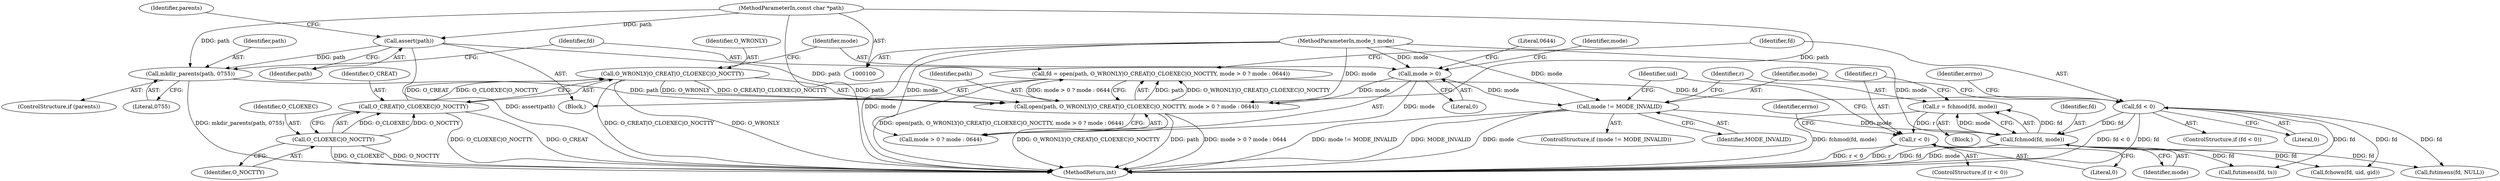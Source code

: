 digraph "1_systemd_06eeacb6fe029804f296b065b3ce91e796e1cd0e@API" {
"1000146" [label="(Call,r = fchmod(fd, mode))"];
"1000148" [label="(Call,fchmod(fd, mode))"];
"1000135" [label="(Call,fd < 0)"];
"1000117" [label="(Call,fd = open(path, O_WRONLY|O_CREAT|O_CLOEXEC|O_NOCTTY, mode > 0 ? mode : 0644))"];
"1000119" [label="(Call,open(path, O_WRONLY|O_CREAT|O_CLOEXEC|O_NOCTTY, mode > 0 ? mode : 0644))"];
"1000114" [label="(Call,mkdir_parents(path, 0755))"];
"1000110" [label="(Call,assert(path))"];
"1000101" [label="(MethodParameterIn,const char *path)"];
"1000121" [label="(Call,O_WRONLY|O_CREAT|O_CLOEXEC|O_NOCTTY)"];
"1000123" [label="(Call,O_CREAT|O_CLOEXEC|O_NOCTTY)"];
"1000125" [label="(Call,O_CLOEXEC|O_NOCTTY)"];
"1000129" [label="(Call,mode > 0)"];
"1000106" [label="(MethodParameterIn,mode_t mode)"];
"1000142" [label="(Call,mode != MODE_INVALID)"];
"1000152" [label="(Call,r < 0)"];
"1000110" [label="(Call,assert(path))"];
"1000111" [label="(Identifier,path)"];
"1000112" [label="(ControlStructure,if (parents))"];
"1000153" [label="(Identifier,r)"];
"1000151" [label="(ControlStructure,if (r < 0))"];
"1000148" [label="(Call,fchmod(fd, mode))"];
"1000114" [label="(Call,mkdir_parents(path, 0755))"];
"1000146" [label="(Call,r = fchmod(fd, mode))"];
"1000150" [label="(Identifier,mode)"];
"1000116" [label="(Literal,0755)"];
"1000117" [label="(Call,fd = open(path, O_WRONLY|O_CREAT|O_CLOEXEC|O_NOCTTY, mode > 0 ? mode : 0644))"];
"1000141" [label="(ControlStructure,if (mode != MODE_INVALID))"];
"1000169" [label="(Call,fchown(fd, uid, gid))"];
"1000121" [label="(Call,O_WRONLY|O_CREAT|O_CLOEXEC|O_NOCTTY)"];
"1000154" [label="(Literal,0)"];
"1000140" [label="(Identifier,errno)"];
"1000137" [label="(Literal,0)"];
"1000149" [label="(Identifier,fd)"];
"1000207" [label="(Call,futimens(fd, NULL))"];
"1000127" [label="(Identifier,O_NOCTTY)"];
"1000120" [label="(Identifier,path)"];
"1000131" [label="(Literal,0)"];
"1000115" [label="(Identifier,path)"];
"1000144" [label="(Identifier,MODE_INVALID)"];
"1000157" [label="(Identifier,errno)"];
"1000201" [label="(Call,futimens(fd, ts))"];
"1000126" [label="(Identifier,O_CLOEXEC)"];
"1000161" [label="(Identifier,uid)"];
"1000128" [label="(Call,mode > 0 ? mode : 0644)"];
"1000145" [label="(Block,)"];
"1000107" [label="(Block,)"];
"1000125" [label="(Call,O_CLOEXEC|O_NOCTTY)"];
"1000130" [label="(Identifier,mode)"];
"1000129" [label="(Call,mode > 0)"];
"1000219" [label="(MethodReturn,int)"];
"1000119" [label="(Call,open(path, O_WRONLY|O_CREAT|O_CLOEXEC|O_NOCTTY, mode > 0 ? mode : 0644))"];
"1000132" [label="(Identifier,mode)"];
"1000101" [label="(MethodParameterIn,const char *path)"];
"1000123" [label="(Call,O_CREAT|O_CLOEXEC|O_NOCTTY)"];
"1000136" [label="(Identifier,fd)"];
"1000152" [label="(Call,r < 0)"];
"1000106" [label="(MethodParameterIn,mode_t mode)"];
"1000124" [label="(Identifier,O_CREAT)"];
"1000147" [label="(Identifier,r)"];
"1000133" [label="(Literal,0644)"];
"1000142" [label="(Call,mode != MODE_INVALID)"];
"1000118" [label="(Identifier,fd)"];
"1000113" [label="(Identifier,parents)"];
"1000135" [label="(Call,fd < 0)"];
"1000122" [label="(Identifier,O_WRONLY)"];
"1000134" [label="(ControlStructure,if (fd < 0))"];
"1000143" [label="(Identifier,mode)"];
"1000146" -> "1000145"  [label="AST: "];
"1000146" -> "1000148"  [label="CFG: "];
"1000147" -> "1000146"  [label="AST: "];
"1000148" -> "1000146"  [label="AST: "];
"1000153" -> "1000146"  [label="CFG: "];
"1000146" -> "1000219"  [label="DDG: fchmod(fd, mode)"];
"1000148" -> "1000146"  [label="DDG: fd"];
"1000148" -> "1000146"  [label="DDG: mode"];
"1000146" -> "1000152"  [label="DDG: r"];
"1000148" -> "1000150"  [label="CFG: "];
"1000149" -> "1000148"  [label="AST: "];
"1000150" -> "1000148"  [label="AST: "];
"1000148" -> "1000219"  [label="DDG: fd"];
"1000148" -> "1000219"  [label="DDG: mode"];
"1000135" -> "1000148"  [label="DDG: fd"];
"1000142" -> "1000148"  [label="DDG: mode"];
"1000106" -> "1000148"  [label="DDG: mode"];
"1000148" -> "1000169"  [label="DDG: fd"];
"1000148" -> "1000201"  [label="DDG: fd"];
"1000148" -> "1000207"  [label="DDG: fd"];
"1000135" -> "1000134"  [label="AST: "];
"1000135" -> "1000137"  [label="CFG: "];
"1000136" -> "1000135"  [label="AST: "];
"1000137" -> "1000135"  [label="AST: "];
"1000140" -> "1000135"  [label="CFG: "];
"1000143" -> "1000135"  [label="CFG: "];
"1000135" -> "1000219"  [label="DDG: fd < 0"];
"1000135" -> "1000219"  [label="DDG: fd"];
"1000117" -> "1000135"  [label="DDG: fd"];
"1000135" -> "1000169"  [label="DDG: fd"];
"1000135" -> "1000201"  [label="DDG: fd"];
"1000135" -> "1000207"  [label="DDG: fd"];
"1000117" -> "1000107"  [label="AST: "];
"1000117" -> "1000119"  [label="CFG: "];
"1000118" -> "1000117"  [label="AST: "];
"1000119" -> "1000117"  [label="AST: "];
"1000136" -> "1000117"  [label="CFG: "];
"1000117" -> "1000219"  [label="DDG: open(path, O_WRONLY|O_CREAT|O_CLOEXEC|O_NOCTTY, mode > 0 ? mode : 0644)"];
"1000119" -> "1000117"  [label="DDG: path"];
"1000119" -> "1000117"  [label="DDG: O_WRONLY|O_CREAT|O_CLOEXEC|O_NOCTTY"];
"1000119" -> "1000117"  [label="DDG: mode > 0 ? mode : 0644"];
"1000119" -> "1000128"  [label="CFG: "];
"1000120" -> "1000119"  [label="AST: "];
"1000121" -> "1000119"  [label="AST: "];
"1000128" -> "1000119"  [label="AST: "];
"1000119" -> "1000219"  [label="DDG: O_WRONLY|O_CREAT|O_CLOEXEC|O_NOCTTY"];
"1000119" -> "1000219"  [label="DDG: path"];
"1000119" -> "1000219"  [label="DDG: mode > 0 ? mode : 0644"];
"1000114" -> "1000119"  [label="DDG: path"];
"1000110" -> "1000119"  [label="DDG: path"];
"1000101" -> "1000119"  [label="DDG: path"];
"1000121" -> "1000119"  [label="DDG: O_WRONLY"];
"1000121" -> "1000119"  [label="DDG: O_CREAT|O_CLOEXEC|O_NOCTTY"];
"1000129" -> "1000119"  [label="DDG: mode"];
"1000106" -> "1000119"  [label="DDG: mode"];
"1000114" -> "1000112"  [label="AST: "];
"1000114" -> "1000116"  [label="CFG: "];
"1000115" -> "1000114"  [label="AST: "];
"1000116" -> "1000114"  [label="AST: "];
"1000118" -> "1000114"  [label="CFG: "];
"1000114" -> "1000219"  [label="DDG: mkdir_parents(path, 0755)"];
"1000110" -> "1000114"  [label="DDG: path"];
"1000101" -> "1000114"  [label="DDG: path"];
"1000110" -> "1000107"  [label="AST: "];
"1000110" -> "1000111"  [label="CFG: "];
"1000111" -> "1000110"  [label="AST: "];
"1000113" -> "1000110"  [label="CFG: "];
"1000110" -> "1000219"  [label="DDG: assert(path)"];
"1000101" -> "1000110"  [label="DDG: path"];
"1000101" -> "1000100"  [label="AST: "];
"1000101" -> "1000219"  [label="DDG: path"];
"1000121" -> "1000123"  [label="CFG: "];
"1000122" -> "1000121"  [label="AST: "];
"1000123" -> "1000121"  [label="AST: "];
"1000130" -> "1000121"  [label="CFG: "];
"1000121" -> "1000219"  [label="DDG: O_CREAT|O_CLOEXEC|O_NOCTTY"];
"1000121" -> "1000219"  [label="DDG: O_WRONLY"];
"1000123" -> "1000121"  [label="DDG: O_CREAT"];
"1000123" -> "1000121"  [label="DDG: O_CLOEXEC|O_NOCTTY"];
"1000123" -> "1000125"  [label="CFG: "];
"1000124" -> "1000123"  [label="AST: "];
"1000125" -> "1000123"  [label="AST: "];
"1000123" -> "1000219"  [label="DDG: O_CLOEXEC|O_NOCTTY"];
"1000123" -> "1000219"  [label="DDG: O_CREAT"];
"1000125" -> "1000123"  [label="DDG: O_CLOEXEC"];
"1000125" -> "1000123"  [label="DDG: O_NOCTTY"];
"1000125" -> "1000127"  [label="CFG: "];
"1000126" -> "1000125"  [label="AST: "];
"1000127" -> "1000125"  [label="AST: "];
"1000125" -> "1000219"  [label="DDG: O_CLOEXEC"];
"1000125" -> "1000219"  [label="DDG: O_NOCTTY"];
"1000129" -> "1000128"  [label="AST: "];
"1000129" -> "1000131"  [label="CFG: "];
"1000130" -> "1000129"  [label="AST: "];
"1000131" -> "1000129"  [label="AST: "];
"1000132" -> "1000129"  [label="CFG: "];
"1000133" -> "1000129"  [label="CFG: "];
"1000106" -> "1000129"  [label="DDG: mode"];
"1000129" -> "1000128"  [label="DDG: mode"];
"1000129" -> "1000142"  [label="DDG: mode"];
"1000106" -> "1000100"  [label="AST: "];
"1000106" -> "1000219"  [label="DDG: mode"];
"1000106" -> "1000128"  [label="DDG: mode"];
"1000106" -> "1000142"  [label="DDG: mode"];
"1000142" -> "1000141"  [label="AST: "];
"1000142" -> "1000144"  [label="CFG: "];
"1000143" -> "1000142"  [label="AST: "];
"1000144" -> "1000142"  [label="AST: "];
"1000147" -> "1000142"  [label="CFG: "];
"1000161" -> "1000142"  [label="CFG: "];
"1000142" -> "1000219"  [label="DDG: mode != MODE_INVALID"];
"1000142" -> "1000219"  [label="DDG: MODE_INVALID"];
"1000142" -> "1000219"  [label="DDG: mode"];
"1000152" -> "1000151"  [label="AST: "];
"1000152" -> "1000154"  [label="CFG: "];
"1000153" -> "1000152"  [label="AST: "];
"1000154" -> "1000152"  [label="AST: "];
"1000157" -> "1000152"  [label="CFG: "];
"1000161" -> "1000152"  [label="CFG: "];
"1000152" -> "1000219"  [label="DDG: r < 0"];
"1000152" -> "1000219"  [label="DDG: r"];
}
